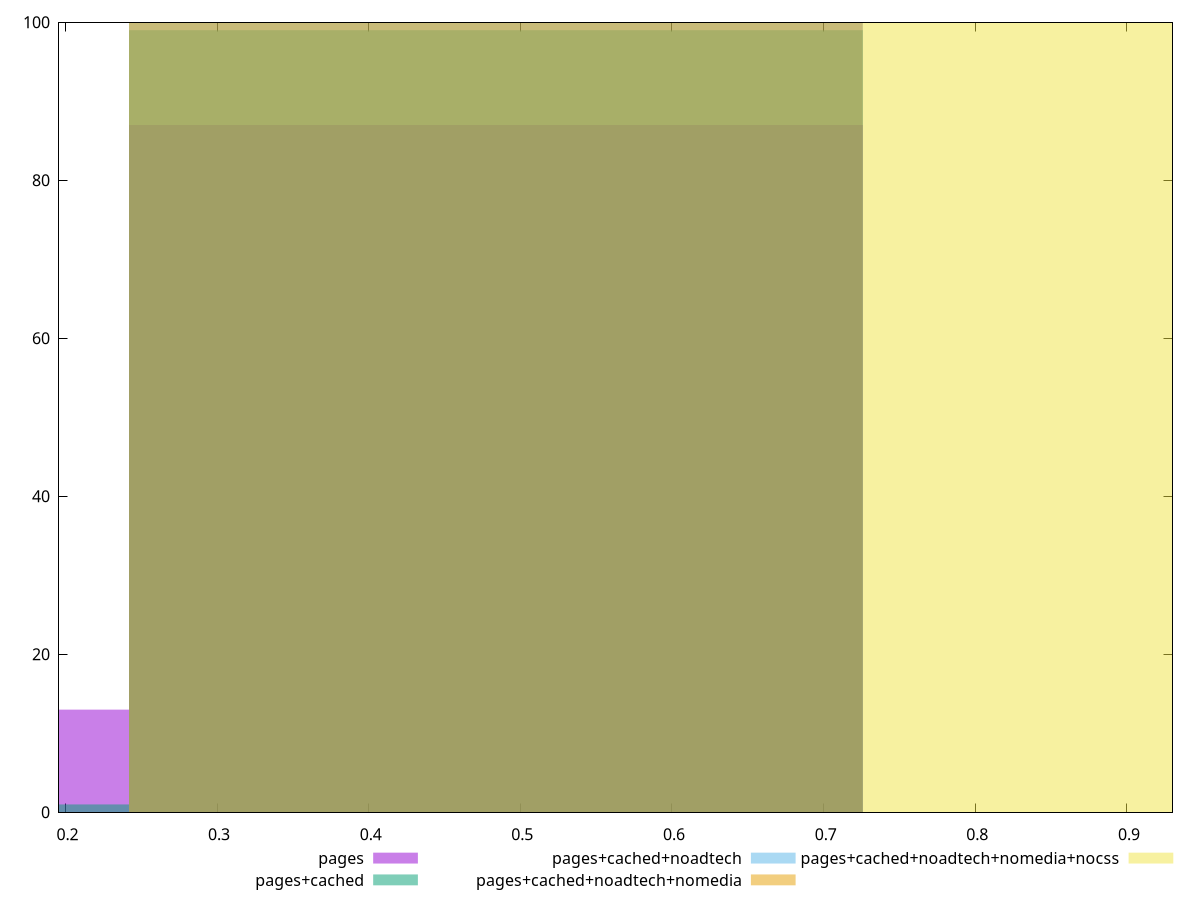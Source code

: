 reset

$pages <<EOF
0.4838986248506281 87
0 13
EOF

$pagesCached <<EOF
0 1
0.4838986248506281 99
EOF

$pagesCachedNoadtech <<EOF
0.4838986248506281 100
EOF

$pagesCachedNoadtechNomedia <<EOF
0.4838986248506281 100
EOF

$pagesCachedNoadtechNomediaNocss <<EOF
0.9677972497012562 100
EOF

set key outside below
set boxwidth 0.4838986248506281
set xrange [0.1957827127216305:0.9300339275443932]
set yrange [0:100]
set trange [0:100]
set style fill transparent solid 0.5 noborder
set terminal svg size 640, 530 enhanced background rgb 'white'
set output "report_00025_2021-02-22T21:38:55.199Z/meta/pScore/comparison/histogram/all_raw.svg"

plot $pages title "pages" with boxes, \
     $pagesCached title "pages+cached" with boxes, \
     $pagesCachedNoadtech title "pages+cached+noadtech" with boxes, \
     $pagesCachedNoadtechNomedia title "pages+cached+noadtech+nomedia" with boxes, \
     $pagesCachedNoadtechNomediaNocss title "pages+cached+noadtech+nomedia+nocss" with boxes

reset
